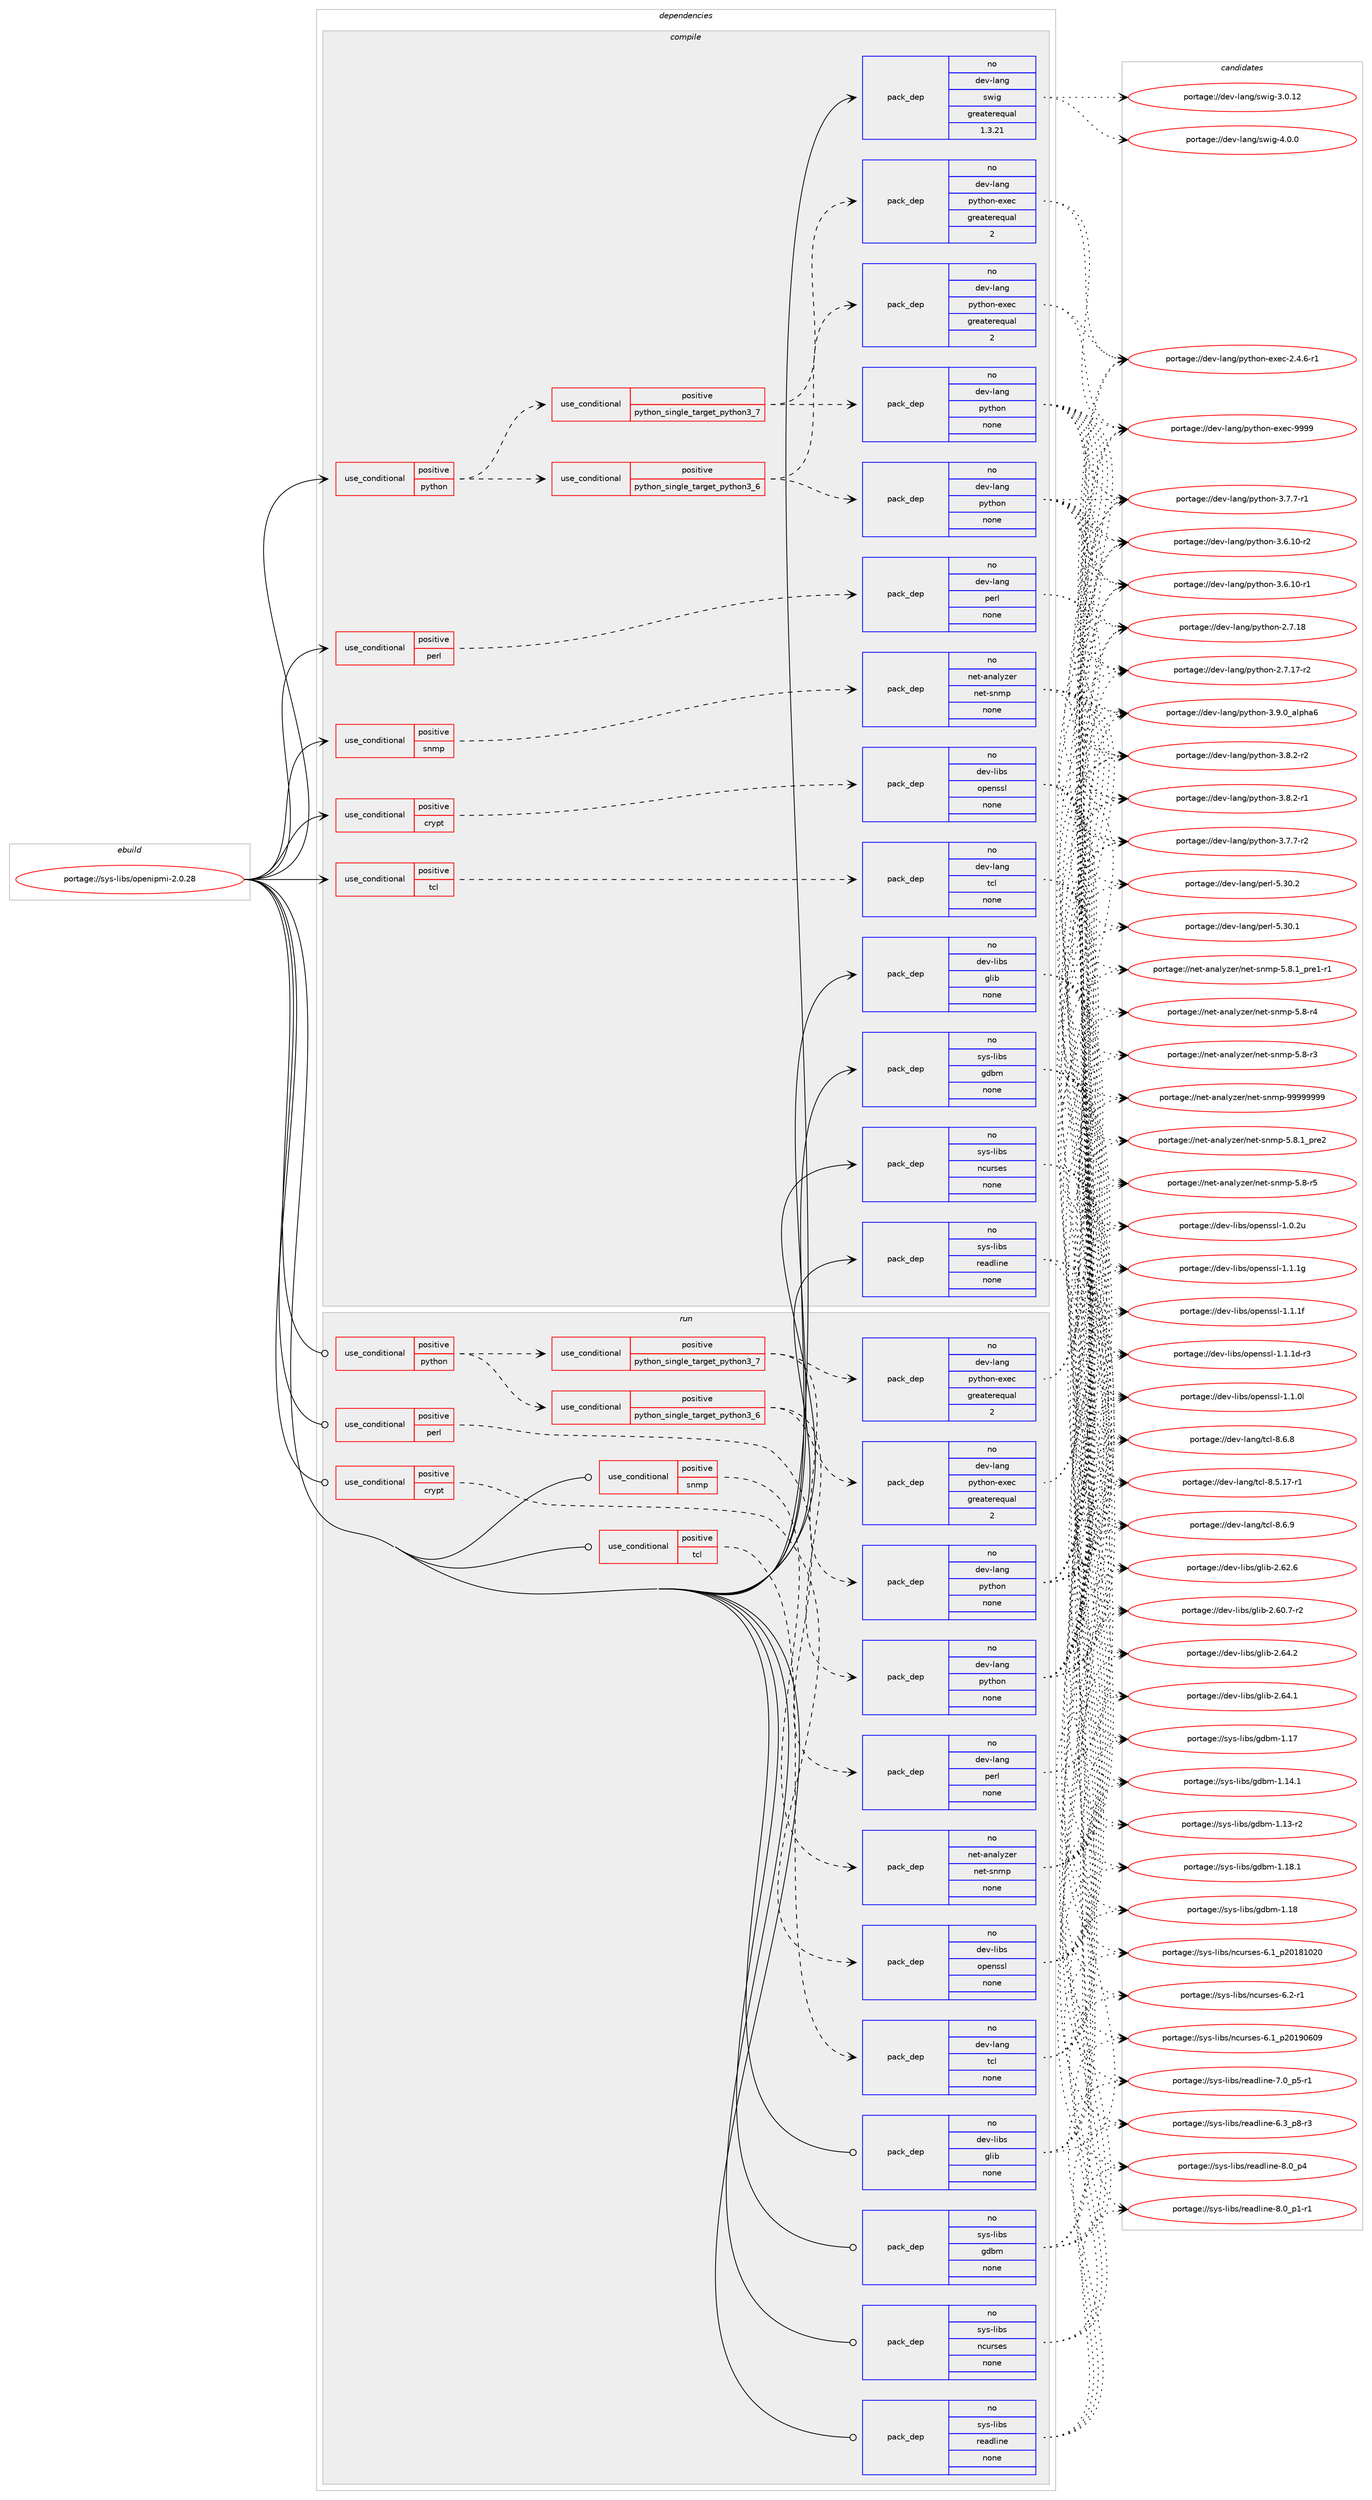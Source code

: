 digraph prolog {

# *************
# Graph options
# *************

newrank=true;
concentrate=true;
compound=true;
graph [rankdir=LR,fontname=Helvetica,fontsize=10,ranksep=1.5];#, ranksep=2.5, nodesep=0.2];
edge  [arrowhead=vee];
node  [fontname=Helvetica,fontsize=10];

# **********
# The ebuild
# **********

subgraph cluster_leftcol {
color=gray;
rank=same;
label=<<i>ebuild</i>>;
id [label="portage://sys-libs/openipmi-2.0.28", color=red, width=4, href="../sys-libs/openipmi-2.0.28.svg"];
}

# ****************
# The dependencies
# ****************

subgraph cluster_midcol {
color=gray;
label=<<i>dependencies</i>>;
subgraph cluster_compile {
fillcolor="#eeeeee";
style=filled;
label=<<i>compile</i>>;
subgraph cond494 {
dependency3788 [label=<<TABLE BORDER="0" CELLBORDER="1" CELLSPACING="0" CELLPADDING="4"><TR><TD ROWSPAN="3" CELLPADDING="10">use_conditional</TD></TR><TR><TD>positive</TD></TR><TR><TD>crypt</TD></TR></TABLE>>, shape=none, color=red];
subgraph pack3205 {
dependency3789 [label=<<TABLE BORDER="0" CELLBORDER="1" CELLSPACING="0" CELLPADDING="4" WIDTH="220"><TR><TD ROWSPAN="6" CELLPADDING="30">pack_dep</TD></TR><TR><TD WIDTH="110">no</TD></TR><TR><TD>dev-libs</TD></TR><TR><TD>openssl</TD></TR><TR><TD>none</TD></TR><TR><TD></TD></TR></TABLE>>, shape=none, color=blue];
}
dependency3788:e -> dependency3789:w [weight=20,style="dashed",arrowhead="vee"];
}
id:e -> dependency3788:w [weight=20,style="solid",arrowhead="vee"];
subgraph cond495 {
dependency3790 [label=<<TABLE BORDER="0" CELLBORDER="1" CELLSPACING="0" CELLPADDING="4"><TR><TD ROWSPAN="3" CELLPADDING="10">use_conditional</TD></TR><TR><TD>positive</TD></TR><TR><TD>perl</TD></TR></TABLE>>, shape=none, color=red];
subgraph pack3206 {
dependency3791 [label=<<TABLE BORDER="0" CELLBORDER="1" CELLSPACING="0" CELLPADDING="4" WIDTH="220"><TR><TD ROWSPAN="6" CELLPADDING="30">pack_dep</TD></TR><TR><TD WIDTH="110">no</TD></TR><TR><TD>dev-lang</TD></TR><TR><TD>perl</TD></TR><TR><TD>none</TD></TR><TR><TD></TD></TR></TABLE>>, shape=none, color=blue];
}
dependency3790:e -> dependency3791:w [weight=20,style="dashed",arrowhead="vee"];
}
id:e -> dependency3790:w [weight=20,style="solid",arrowhead="vee"];
subgraph cond496 {
dependency3792 [label=<<TABLE BORDER="0" CELLBORDER="1" CELLSPACING="0" CELLPADDING="4"><TR><TD ROWSPAN="3" CELLPADDING="10">use_conditional</TD></TR><TR><TD>positive</TD></TR><TR><TD>python</TD></TR></TABLE>>, shape=none, color=red];
subgraph cond497 {
dependency3793 [label=<<TABLE BORDER="0" CELLBORDER="1" CELLSPACING="0" CELLPADDING="4"><TR><TD ROWSPAN="3" CELLPADDING="10">use_conditional</TD></TR><TR><TD>positive</TD></TR><TR><TD>python_single_target_python3_6</TD></TR></TABLE>>, shape=none, color=red];
subgraph pack3207 {
dependency3794 [label=<<TABLE BORDER="0" CELLBORDER="1" CELLSPACING="0" CELLPADDING="4" WIDTH="220"><TR><TD ROWSPAN="6" CELLPADDING="30">pack_dep</TD></TR><TR><TD WIDTH="110">no</TD></TR><TR><TD>dev-lang</TD></TR><TR><TD>python</TD></TR><TR><TD>none</TD></TR><TR><TD></TD></TR></TABLE>>, shape=none, color=blue];
}
dependency3793:e -> dependency3794:w [weight=20,style="dashed",arrowhead="vee"];
subgraph pack3208 {
dependency3795 [label=<<TABLE BORDER="0" CELLBORDER="1" CELLSPACING="0" CELLPADDING="4" WIDTH="220"><TR><TD ROWSPAN="6" CELLPADDING="30">pack_dep</TD></TR><TR><TD WIDTH="110">no</TD></TR><TR><TD>dev-lang</TD></TR><TR><TD>python-exec</TD></TR><TR><TD>greaterequal</TD></TR><TR><TD>2</TD></TR></TABLE>>, shape=none, color=blue];
}
dependency3793:e -> dependency3795:w [weight=20,style="dashed",arrowhead="vee"];
}
dependency3792:e -> dependency3793:w [weight=20,style="dashed",arrowhead="vee"];
subgraph cond498 {
dependency3796 [label=<<TABLE BORDER="0" CELLBORDER="1" CELLSPACING="0" CELLPADDING="4"><TR><TD ROWSPAN="3" CELLPADDING="10">use_conditional</TD></TR><TR><TD>positive</TD></TR><TR><TD>python_single_target_python3_7</TD></TR></TABLE>>, shape=none, color=red];
subgraph pack3209 {
dependency3797 [label=<<TABLE BORDER="0" CELLBORDER="1" CELLSPACING="0" CELLPADDING="4" WIDTH="220"><TR><TD ROWSPAN="6" CELLPADDING="30">pack_dep</TD></TR><TR><TD WIDTH="110">no</TD></TR><TR><TD>dev-lang</TD></TR><TR><TD>python</TD></TR><TR><TD>none</TD></TR><TR><TD></TD></TR></TABLE>>, shape=none, color=blue];
}
dependency3796:e -> dependency3797:w [weight=20,style="dashed",arrowhead="vee"];
subgraph pack3210 {
dependency3798 [label=<<TABLE BORDER="0" CELLBORDER="1" CELLSPACING="0" CELLPADDING="4" WIDTH="220"><TR><TD ROWSPAN="6" CELLPADDING="30">pack_dep</TD></TR><TR><TD WIDTH="110">no</TD></TR><TR><TD>dev-lang</TD></TR><TR><TD>python-exec</TD></TR><TR><TD>greaterequal</TD></TR><TR><TD>2</TD></TR></TABLE>>, shape=none, color=blue];
}
dependency3796:e -> dependency3798:w [weight=20,style="dashed",arrowhead="vee"];
}
dependency3792:e -> dependency3796:w [weight=20,style="dashed",arrowhead="vee"];
}
id:e -> dependency3792:w [weight=20,style="solid",arrowhead="vee"];
subgraph cond499 {
dependency3799 [label=<<TABLE BORDER="0" CELLBORDER="1" CELLSPACING="0" CELLPADDING="4"><TR><TD ROWSPAN="3" CELLPADDING="10">use_conditional</TD></TR><TR><TD>positive</TD></TR><TR><TD>snmp</TD></TR></TABLE>>, shape=none, color=red];
subgraph pack3211 {
dependency3800 [label=<<TABLE BORDER="0" CELLBORDER="1" CELLSPACING="0" CELLPADDING="4" WIDTH="220"><TR><TD ROWSPAN="6" CELLPADDING="30">pack_dep</TD></TR><TR><TD WIDTH="110">no</TD></TR><TR><TD>net-analyzer</TD></TR><TR><TD>net-snmp</TD></TR><TR><TD>none</TD></TR><TR><TD></TD></TR></TABLE>>, shape=none, color=blue];
}
dependency3799:e -> dependency3800:w [weight=20,style="dashed",arrowhead="vee"];
}
id:e -> dependency3799:w [weight=20,style="solid",arrowhead="vee"];
subgraph cond500 {
dependency3801 [label=<<TABLE BORDER="0" CELLBORDER="1" CELLSPACING="0" CELLPADDING="4"><TR><TD ROWSPAN="3" CELLPADDING="10">use_conditional</TD></TR><TR><TD>positive</TD></TR><TR><TD>tcl</TD></TR></TABLE>>, shape=none, color=red];
subgraph pack3212 {
dependency3802 [label=<<TABLE BORDER="0" CELLBORDER="1" CELLSPACING="0" CELLPADDING="4" WIDTH="220"><TR><TD ROWSPAN="6" CELLPADDING="30">pack_dep</TD></TR><TR><TD WIDTH="110">no</TD></TR><TR><TD>dev-lang</TD></TR><TR><TD>tcl</TD></TR><TR><TD>none</TD></TR><TR><TD></TD></TR></TABLE>>, shape=none, color=blue];
}
dependency3801:e -> dependency3802:w [weight=20,style="dashed",arrowhead="vee"];
}
id:e -> dependency3801:w [weight=20,style="solid",arrowhead="vee"];
subgraph pack3213 {
dependency3803 [label=<<TABLE BORDER="0" CELLBORDER="1" CELLSPACING="0" CELLPADDING="4" WIDTH="220"><TR><TD ROWSPAN="6" CELLPADDING="30">pack_dep</TD></TR><TR><TD WIDTH="110">no</TD></TR><TR><TD>dev-lang</TD></TR><TR><TD>swig</TD></TR><TR><TD>greaterequal</TD></TR><TR><TD>1.3.21</TD></TR></TABLE>>, shape=none, color=blue];
}
id:e -> dependency3803:w [weight=20,style="solid",arrowhead="vee"];
subgraph pack3214 {
dependency3804 [label=<<TABLE BORDER="0" CELLBORDER="1" CELLSPACING="0" CELLPADDING="4" WIDTH="220"><TR><TD ROWSPAN="6" CELLPADDING="30">pack_dep</TD></TR><TR><TD WIDTH="110">no</TD></TR><TR><TD>dev-libs</TD></TR><TR><TD>glib</TD></TR><TR><TD>none</TD></TR><TR><TD></TD></TR></TABLE>>, shape=none, color=blue];
}
id:e -> dependency3804:w [weight=20,style="solid",arrowhead="vee"];
subgraph pack3215 {
dependency3805 [label=<<TABLE BORDER="0" CELLBORDER="1" CELLSPACING="0" CELLPADDING="4" WIDTH="220"><TR><TD ROWSPAN="6" CELLPADDING="30">pack_dep</TD></TR><TR><TD WIDTH="110">no</TD></TR><TR><TD>sys-libs</TD></TR><TR><TD>gdbm</TD></TR><TR><TD>none</TD></TR><TR><TD></TD></TR></TABLE>>, shape=none, color=blue];
}
id:e -> dependency3805:w [weight=20,style="solid",arrowhead="vee"];
subgraph pack3216 {
dependency3806 [label=<<TABLE BORDER="0" CELLBORDER="1" CELLSPACING="0" CELLPADDING="4" WIDTH="220"><TR><TD ROWSPAN="6" CELLPADDING="30">pack_dep</TD></TR><TR><TD WIDTH="110">no</TD></TR><TR><TD>sys-libs</TD></TR><TR><TD>ncurses</TD></TR><TR><TD>none</TD></TR><TR><TD></TD></TR></TABLE>>, shape=none, color=blue];
}
id:e -> dependency3806:w [weight=20,style="solid",arrowhead="vee"];
subgraph pack3217 {
dependency3807 [label=<<TABLE BORDER="0" CELLBORDER="1" CELLSPACING="0" CELLPADDING="4" WIDTH="220"><TR><TD ROWSPAN="6" CELLPADDING="30">pack_dep</TD></TR><TR><TD WIDTH="110">no</TD></TR><TR><TD>sys-libs</TD></TR><TR><TD>readline</TD></TR><TR><TD>none</TD></TR><TR><TD></TD></TR></TABLE>>, shape=none, color=blue];
}
id:e -> dependency3807:w [weight=20,style="solid",arrowhead="vee"];
}
subgraph cluster_compileandrun {
fillcolor="#eeeeee";
style=filled;
label=<<i>compile and run</i>>;
}
subgraph cluster_run {
fillcolor="#eeeeee";
style=filled;
label=<<i>run</i>>;
subgraph cond501 {
dependency3808 [label=<<TABLE BORDER="0" CELLBORDER="1" CELLSPACING="0" CELLPADDING="4"><TR><TD ROWSPAN="3" CELLPADDING="10">use_conditional</TD></TR><TR><TD>positive</TD></TR><TR><TD>crypt</TD></TR></TABLE>>, shape=none, color=red];
subgraph pack3218 {
dependency3809 [label=<<TABLE BORDER="0" CELLBORDER="1" CELLSPACING="0" CELLPADDING="4" WIDTH="220"><TR><TD ROWSPAN="6" CELLPADDING="30">pack_dep</TD></TR><TR><TD WIDTH="110">no</TD></TR><TR><TD>dev-libs</TD></TR><TR><TD>openssl</TD></TR><TR><TD>none</TD></TR><TR><TD></TD></TR></TABLE>>, shape=none, color=blue];
}
dependency3808:e -> dependency3809:w [weight=20,style="dashed",arrowhead="vee"];
}
id:e -> dependency3808:w [weight=20,style="solid",arrowhead="odot"];
subgraph cond502 {
dependency3810 [label=<<TABLE BORDER="0" CELLBORDER="1" CELLSPACING="0" CELLPADDING="4"><TR><TD ROWSPAN="3" CELLPADDING="10">use_conditional</TD></TR><TR><TD>positive</TD></TR><TR><TD>perl</TD></TR></TABLE>>, shape=none, color=red];
subgraph pack3219 {
dependency3811 [label=<<TABLE BORDER="0" CELLBORDER="1" CELLSPACING="0" CELLPADDING="4" WIDTH="220"><TR><TD ROWSPAN="6" CELLPADDING="30">pack_dep</TD></TR><TR><TD WIDTH="110">no</TD></TR><TR><TD>dev-lang</TD></TR><TR><TD>perl</TD></TR><TR><TD>none</TD></TR><TR><TD></TD></TR></TABLE>>, shape=none, color=blue];
}
dependency3810:e -> dependency3811:w [weight=20,style="dashed",arrowhead="vee"];
}
id:e -> dependency3810:w [weight=20,style="solid",arrowhead="odot"];
subgraph cond503 {
dependency3812 [label=<<TABLE BORDER="0" CELLBORDER="1" CELLSPACING="0" CELLPADDING="4"><TR><TD ROWSPAN="3" CELLPADDING="10">use_conditional</TD></TR><TR><TD>positive</TD></TR><TR><TD>python</TD></TR></TABLE>>, shape=none, color=red];
subgraph cond504 {
dependency3813 [label=<<TABLE BORDER="0" CELLBORDER="1" CELLSPACING="0" CELLPADDING="4"><TR><TD ROWSPAN="3" CELLPADDING="10">use_conditional</TD></TR><TR><TD>positive</TD></TR><TR><TD>python_single_target_python3_6</TD></TR></TABLE>>, shape=none, color=red];
subgraph pack3220 {
dependency3814 [label=<<TABLE BORDER="0" CELLBORDER="1" CELLSPACING="0" CELLPADDING="4" WIDTH="220"><TR><TD ROWSPAN="6" CELLPADDING="30">pack_dep</TD></TR><TR><TD WIDTH="110">no</TD></TR><TR><TD>dev-lang</TD></TR><TR><TD>python</TD></TR><TR><TD>none</TD></TR><TR><TD></TD></TR></TABLE>>, shape=none, color=blue];
}
dependency3813:e -> dependency3814:w [weight=20,style="dashed",arrowhead="vee"];
subgraph pack3221 {
dependency3815 [label=<<TABLE BORDER="0" CELLBORDER="1" CELLSPACING="0" CELLPADDING="4" WIDTH="220"><TR><TD ROWSPAN="6" CELLPADDING="30">pack_dep</TD></TR><TR><TD WIDTH="110">no</TD></TR><TR><TD>dev-lang</TD></TR><TR><TD>python-exec</TD></TR><TR><TD>greaterequal</TD></TR><TR><TD>2</TD></TR></TABLE>>, shape=none, color=blue];
}
dependency3813:e -> dependency3815:w [weight=20,style="dashed",arrowhead="vee"];
}
dependency3812:e -> dependency3813:w [weight=20,style="dashed",arrowhead="vee"];
subgraph cond505 {
dependency3816 [label=<<TABLE BORDER="0" CELLBORDER="1" CELLSPACING="0" CELLPADDING="4"><TR><TD ROWSPAN="3" CELLPADDING="10">use_conditional</TD></TR><TR><TD>positive</TD></TR><TR><TD>python_single_target_python3_7</TD></TR></TABLE>>, shape=none, color=red];
subgraph pack3222 {
dependency3817 [label=<<TABLE BORDER="0" CELLBORDER="1" CELLSPACING="0" CELLPADDING="4" WIDTH="220"><TR><TD ROWSPAN="6" CELLPADDING="30">pack_dep</TD></TR><TR><TD WIDTH="110">no</TD></TR><TR><TD>dev-lang</TD></TR><TR><TD>python</TD></TR><TR><TD>none</TD></TR><TR><TD></TD></TR></TABLE>>, shape=none, color=blue];
}
dependency3816:e -> dependency3817:w [weight=20,style="dashed",arrowhead="vee"];
subgraph pack3223 {
dependency3818 [label=<<TABLE BORDER="0" CELLBORDER="1" CELLSPACING="0" CELLPADDING="4" WIDTH="220"><TR><TD ROWSPAN="6" CELLPADDING="30">pack_dep</TD></TR><TR><TD WIDTH="110">no</TD></TR><TR><TD>dev-lang</TD></TR><TR><TD>python-exec</TD></TR><TR><TD>greaterequal</TD></TR><TR><TD>2</TD></TR></TABLE>>, shape=none, color=blue];
}
dependency3816:e -> dependency3818:w [weight=20,style="dashed",arrowhead="vee"];
}
dependency3812:e -> dependency3816:w [weight=20,style="dashed",arrowhead="vee"];
}
id:e -> dependency3812:w [weight=20,style="solid",arrowhead="odot"];
subgraph cond506 {
dependency3819 [label=<<TABLE BORDER="0" CELLBORDER="1" CELLSPACING="0" CELLPADDING="4"><TR><TD ROWSPAN="3" CELLPADDING="10">use_conditional</TD></TR><TR><TD>positive</TD></TR><TR><TD>snmp</TD></TR></TABLE>>, shape=none, color=red];
subgraph pack3224 {
dependency3820 [label=<<TABLE BORDER="0" CELLBORDER="1" CELLSPACING="0" CELLPADDING="4" WIDTH="220"><TR><TD ROWSPAN="6" CELLPADDING="30">pack_dep</TD></TR><TR><TD WIDTH="110">no</TD></TR><TR><TD>net-analyzer</TD></TR><TR><TD>net-snmp</TD></TR><TR><TD>none</TD></TR><TR><TD></TD></TR></TABLE>>, shape=none, color=blue];
}
dependency3819:e -> dependency3820:w [weight=20,style="dashed",arrowhead="vee"];
}
id:e -> dependency3819:w [weight=20,style="solid",arrowhead="odot"];
subgraph cond507 {
dependency3821 [label=<<TABLE BORDER="0" CELLBORDER="1" CELLSPACING="0" CELLPADDING="4"><TR><TD ROWSPAN="3" CELLPADDING="10">use_conditional</TD></TR><TR><TD>positive</TD></TR><TR><TD>tcl</TD></TR></TABLE>>, shape=none, color=red];
subgraph pack3225 {
dependency3822 [label=<<TABLE BORDER="0" CELLBORDER="1" CELLSPACING="0" CELLPADDING="4" WIDTH="220"><TR><TD ROWSPAN="6" CELLPADDING="30">pack_dep</TD></TR><TR><TD WIDTH="110">no</TD></TR><TR><TD>dev-lang</TD></TR><TR><TD>tcl</TD></TR><TR><TD>none</TD></TR><TR><TD></TD></TR></TABLE>>, shape=none, color=blue];
}
dependency3821:e -> dependency3822:w [weight=20,style="dashed",arrowhead="vee"];
}
id:e -> dependency3821:w [weight=20,style="solid",arrowhead="odot"];
subgraph pack3226 {
dependency3823 [label=<<TABLE BORDER="0" CELLBORDER="1" CELLSPACING="0" CELLPADDING="4" WIDTH="220"><TR><TD ROWSPAN="6" CELLPADDING="30">pack_dep</TD></TR><TR><TD WIDTH="110">no</TD></TR><TR><TD>dev-libs</TD></TR><TR><TD>glib</TD></TR><TR><TD>none</TD></TR><TR><TD></TD></TR></TABLE>>, shape=none, color=blue];
}
id:e -> dependency3823:w [weight=20,style="solid",arrowhead="odot"];
subgraph pack3227 {
dependency3824 [label=<<TABLE BORDER="0" CELLBORDER="1" CELLSPACING="0" CELLPADDING="4" WIDTH="220"><TR><TD ROWSPAN="6" CELLPADDING="30">pack_dep</TD></TR><TR><TD WIDTH="110">no</TD></TR><TR><TD>sys-libs</TD></TR><TR><TD>gdbm</TD></TR><TR><TD>none</TD></TR><TR><TD></TD></TR></TABLE>>, shape=none, color=blue];
}
id:e -> dependency3824:w [weight=20,style="solid",arrowhead="odot"];
subgraph pack3228 {
dependency3825 [label=<<TABLE BORDER="0" CELLBORDER="1" CELLSPACING="0" CELLPADDING="4" WIDTH="220"><TR><TD ROWSPAN="6" CELLPADDING="30">pack_dep</TD></TR><TR><TD WIDTH="110">no</TD></TR><TR><TD>sys-libs</TD></TR><TR><TD>ncurses</TD></TR><TR><TD>none</TD></TR><TR><TD></TD></TR></TABLE>>, shape=none, color=blue];
}
id:e -> dependency3825:w [weight=20,style="solid",arrowhead="odot"];
subgraph pack3229 {
dependency3826 [label=<<TABLE BORDER="0" CELLBORDER="1" CELLSPACING="0" CELLPADDING="4" WIDTH="220"><TR><TD ROWSPAN="6" CELLPADDING="30">pack_dep</TD></TR><TR><TD WIDTH="110">no</TD></TR><TR><TD>sys-libs</TD></TR><TR><TD>readline</TD></TR><TR><TD>none</TD></TR><TR><TD></TD></TR></TABLE>>, shape=none, color=blue];
}
id:e -> dependency3826:w [weight=20,style="solid",arrowhead="odot"];
}
}

# **************
# The candidates
# **************

subgraph cluster_choices {
rank=same;
color=gray;
label=<<i>candidates</i>>;

subgraph choice3205 {
color=black;
nodesep=1;
choice100101118451081059811547111112101110115115108454946494649103 [label="portage://dev-libs/openssl-1.1.1g", color=red, width=4,href="../dev-libs/openssl-1.1.1g.svg"];
choice100101118451081059811547111112101110115115108454946494649102 [label="portage://dev-libs/openssl-1.1.1f", color=red, width=4,href="../dev-libs/openssl-1.1.1f.svg"];
choice1001011184510810598115471111121011101151151084549464946491004511451 [label="portage://dev-libs/openssl-1.1.1d-r3", color=red, width=4,href="../dev-libs/openssl-1.1.1d-r3.svg"];
choice100101118451081059811547111112101110115115108454946494648108 [label="portage://dev-libs/openssl-1.1.0l", color=red, width=4,href="../dev-libs/openssl-1.1.0l.svg"];
choice100101118451081059811547111112101110115115108454946484650117 [label="portage://dev-libs/openssl-1.0.2u", color=red, width=4,href="../dev-libs/openssl-1.0.2u.svg"];
dependency3789:e -> choice100101118451081059811547111112101110115115108454946494649103:w [style=dotted,weight="100"];
dependency3789:e -> choice100101118451081059811547111112101110115115108454946494649102:w [style=dotted,weight="100"];
dependency3789:e -> choice1001011184510810598115471111121011101151151084549464946491004511451:w [style=dotted,weight="100"];
dependency3789:e -> choice100101118451081059811547111112101110115115108454946494648108:w [style=dotted,weight="100"];
dependency3789:e -> choice100101118451081059811547111112101110115115108454946484650117:w [style=dotted,weight="100"];
}
subgraph choice3206 {
color=black;
nodesep=1;
choice10010111845108971101034711210111410845534651484650 [label="portage://dev-lang/perl-5.30.2", color=red, width=4,href="../dev-lang/perl-5.30.2.svg"];
choice10010111845108971101034711210111410845534651484649 [label="portage://dev-lang/perl-5.30.1", color=red, width=4,href="../dev-lang/perl-5.30.1.svg"];
dependency3791:e -> choice10010111845108971101034711210111410845534651484650:w [style=dotted,weight="100"];
dependency3791:e -> choice10010111845108971101034711210111410845534651484649:w [style=dotted,weight="100"];
}
subgraph choice3207 {
color=black;
nodesep=1;
choice10010111845108971101034711212111610411111045514657464895971081121049754 [label="portage://dev-lang/python-3.9.0_alpha6", color=red, width=4,href="../dev-lang/python-3.9.0_alpha6.svg"];
choice1001011184510897110103471121211161041111104551465646504511450 [label="portage://dev-lang/python-3.8.2-r2", color=red, width=4,href="../dev-lang/python-3.8.2-r2.svg"];
choice1001011184510897110103471121211161041111104551465646504511449 [label="portage://dev-lang/python-3.8.2-r1", color=red, width=4,href="../dev-lang/python-3.8.2-r1.svg"];
choice1001011184510897110103471121211161041111104551465546554511450 [label="portage://dev-lang/python-3.7.7-r2", color=red, width=4,href="../dev-lang/python-3.7.7-r2.svg"];
choice1001011184510897110103471121211161041111104551465546554511449 [label="portage://dev-lang/python-3.7.7-r1", color=red, width=4,href="../dev-lang/python-3.7.7-r1.svg"];
choice100101118451089711010347112121116104111110455146544649484511450 [label="portage://dev-lang/python-3.6.10-r2", color=red, width=4,href="../dev-lang/python-3.6.10-r2.svg"];
choice100101118451089711010347112121116104111110455146544649484511449 [label="portage://dev-lang/python-3.6.10-r1", color=red, width=4,href="../dev-lang/python-3.6.10-r1.svg"];
choice10010111845108971101034711212111610411111045504655464956 [label="portage://dev-lang/python-2.7.18", color=red, width=4,href="../dev-lang/python-2.7.18.svg"];
choice100101118451089711010347112121116104111110455046554649554511450 [label="portage://dev-lang/python-2.7.17-r2", color=red, width=4,href="../dev-lang/python-2.7.17-r2.svg"];
dependency3794:e -> choice10010111845108971101034711212111610411111045514657464895971081121049754:w [style=dotted,weight="100"];
dependency3794:e -> choice1001011184510897110103471121211161041111104551465646504511450:w [style=dotted,weight="100"];
dependency3794:e -> choice1001011184510897110103471121211161041111104551465646504511449:w [style=dotted,weight="100"];
dependency3794:e -> choice1001011184510897110103471121211161041111104551465546554511450:w [style=dotted,weight="100"];
dependency3794:e -> choice1001011184510897110103471121211161041111104551465546554511449:w [style=dotted,weight="100"];
dependency3794:e -> choice100101118451089711010347112121116104111110455146544649484511450:w [style=dotted,weight="100"];
dependency3794:e -> choice100101118451089711010347112121116104111110455146544649484511449:w [style=dotted,weight="100"];
dependency3794:e -> choice10010111845108971101034711212111610411111045504655464956:w [style=dotted,weight="100"];
dependency3794:e -> choice100101118451089711010347112121116104111110455046554649554511450:w [style=dotted,weight="100"];
}
subgraph choice3208 {
color=black;
nodesep=1;
choice10010111845108971101034711212111610411111045101120101994557575757 [label="portage://dev-lang/python-exec-9999", color=red, width=4,href="../dev-lang/python-exec-9999.svg"];
choice10010111845108971101034711212111610411111045101120101994550465246544511449 [label="portage://dev-lang/python-exec-2.4.6-r1", color=red, width=4,href="../dev-lang/python-exec-2.4.6-r1.svg"];
dependency3795:e -> choice10010111845108971101034711212111610411111045101120101994557575757:w [style=dotted,weight="100"];
dependency3795:e -> choice10010111845108971101034711212111610411111045101120101994550465246544511449:w [style=dotted,weight="100"];
}
subgraph choice3209 {
color=black;
nodesep=1;
choice10010111845108971101034711212111610411111045514657464895971081121049754 [label="portage://dev-lang/python-3.9.0_alpha6", color=red, width=4,href="../dev-lang/python-3.9.0_alpha6.svg"];
choice1001011184510897110103471121211161041111104551465646504511450 [label="portage://dev-lang/python-3.8.2-r2", color=red, width=4,href="../dev-lang/python-3.8.2-r2.svg"];
choice1001011184510897110103471121211161041111104551465646504511449 [label="portage://dev-lang/python-3.8.2-r1", color=red, width=4,href="../dev-lang/python-3.8.2-r1.svg"];
choice1001011184510897110103471121211161041111104551465546554511450 [label="portage://dev-lang/python-3.7.7-r2", color=red, width=4,href="../dev-lang/python-3.7.7-r2.svg"];
choice1001011184510897110103471121211161041111104551465546554511449 [label="portage://dev-lang/python-3.7.7-r1", color=red, width=4,href="../dev-lang/python-3.7.7-r1.svg"];
choice100101118451089711010347112121116104111110455146544649484511450 [label="portage://dev-lang/python-3.6.10-r2", color=red, width=4,href="../dev-lang/python-3.6.10-r2.svg"];
choice100101118451089711010347112121116104111110455146544649484511449 [label="portage://dev-lang/python-3.6.10-r1", color=red, width=4,href="../dev-lang/python-3.6.10-r1.svg"];
choice10010111845108971101034711212111610411111045504655464956 [label="portage://dev-lang/python-2.7.18", color=red, width=4,href="../dev-lang/python-2.7.18.svg"];
choice100101118451089711010347112121116104111110455046554649554511450 [label="portage://dev-lang/python-2.7.17-r2", color=red, width=4,href="../dev-lang/python-2.7.17-r2.svg"];
dependency3797:e -> choice10010111845108971101034711212111610411111045514657464895971081121049754:w [style=dotted,weight="100"];
dependency3797:e -> choice1001011184510897110103471121211161041111104551465646504511450:w [style=dotted,weight="100"];
dependency3797:e -> choice1001011184510897110103471121211161041111104551465646504511449:w [style=dotted,weight="100"];
dependency3797:e -> choice1001011184510897110103471121211161041111104551465546554511450:w [style=dotted,weight="100"];
dependency3797:e -> choice1001011184510897110103471121211161041111104551465546554511449:w [style=dotted,weight="100"];
dependency3797:e -> choice100101118451089711010347112121116104111110455146544649484511450:w [style=dotted,weight="100"];
dependency3797:e -> choice100101118451089711010347112121116104111110455146544649484511449:w [style=dotted,weight="100"];
dependency3797:e -> choice10010111845108971101034711212111610411111045504655464956:w [style=dotted,weight="100"];
dependency3797:e -> choice100101118451089711010347112121116104111110455046554649554511450:w [style=dotted,weight="100"];
}
subgraph choice3210 {
color=black;
nodesep=1;
choice10010111845108971101034711212111610411111045101120101994557575757 [label="portage://dev-lang/python-exec-9999", color=red, width=4,href="../dev-lang/python-exec-9999.svg"];
choice10010111845108971101034711212111610411111045101120101994550465246544511449 [label="portage://dev-lang/python-exec-2.4.6-r1", color=red, width=4,href="../dev-lang/python-exec-2.4.6-r1.svg"];
dependency3798:e -> choice10010111845108971101034711212111610411111045101120101994557575757:w [style=dotted,weight="100"];
dependency3798:e -> choice10010111845108971101034711212111610411111045101120101994550465246544511449:w [style=dotted,weight="100"];
}
subgraph choice3211 {
color=black;
nodesep=1;
choice1101011164597110971081211221011144711010111645115110109112455757575757575757 [label="portage://net-analyzer/net-snmp-99999999", color=red, width=4,href="../net-analyzer/net-snmp-99999999.svg"];
choice11010111645971109710812112210111447110101116451151101091124553465646499511211410150 [label="portage://net-analyzer/net-snmp-5.8.1_pre2", color=red, width=4,href="../net-analyzer/net-snmp-5.8.1_pre2.svg"];
choice110101116459711097108121122101114471101011164511511010911245534656464995112114101494511449 [label="portage://net-analyzer/net-snmp-5.8.1_pre1-r1", color=red, width=4,href="../net-analyzer/net-snmp-5.8.1_pre1-r1.svg"];
choice1101011164597110971081211221011144711010111645115110109112455346564511453 [label="portage://net-analyzer/net-snmp-5.8-r5", color=red, width=4,href="../net-analyzer/net-snmp-5.8-r5.svg"];
choice1101011164597110971081211221011144711010111645115110109112455346564511452 [label="portage://net-analyzer/net-snmp-5.8-r4", color=red, width=4,href="../net-analyzer/net-snmp-5.8-r4.svg"];
choice1101011164597110971081211221011144711010111645115110109112455346564511451 [label="portage://net-analyzer/net-snmp-5.8-r3", color=red, width=4,href="../net-analyzer/net-snmp-5.8-r3.svg"];
dependency3800:e -> choice1101011164597110971081211221011144711010111645115110109112455757575757575757:w [style=dotted,weight="100"];
dependency3800:e -> choice11010111645971109710812112210111447110101116451151101091124553465646499511211410150:w [style=dotted,weight="100"];
dependency3800:e -> choice110101116459711097108121122101114471101011164511511010911245534656464995112114101494511449:w [style=dotted,weight="100"];
dependency3800:e -> choice1101011164597110971081211221011144711010111645115110109112455346564511453:w [style=dotted,weight="100"];
dependency3800:e -> choice1101011164597110971081211221011144711010111645115110109112455346564511452:w [style=dotted,weight="100"];
dependency3800:e -> choice1101011164597110971081211221011144711010111645115110109112455346564511451:w [style=dotted,weight="100"];
}
subgraph choice3212 {
color=black;
nodesep=1;
choice10010111845108971101034711699108455646544657 [label="portage://dev-lang/tcl-8.6.9", color=red, width=4,href="../dev-lang/tcl-8.6.9.svg"];
choice10010111845108971101034711699108455646544656 [label="portage://dev-lang/tcl-8.6.8", color=red, width=4,href="../dev-lang/tcl-8.6.8.svg"];
choice10010111845108971101034711699108455646534649554511449 [label="portage://dev-lang/tcl-8.5.17-r1", color=red, width=4,href="../dev-lang/tcl-8.5.17-r1.svg"];
dependency3802:e -> choice10010111845108971101034711699108455646544657:w [style=dotted,weight="100"];
dependency3802:e -> choice10010111845108971101034711699108455646544656:w [style=dotted,weight="100"];
dependency3802:e -> choice10010111845108971101034711699108455646534649554511449:w [style=dotted,weight="100"];
}
subgraph choice3213 {
color=black;
nodesep=1;
choice100101118451089711010347115119105103455246484648 [label="portage://dev-lang/swig-4.0.0", color=red, width=4,href="../dev-lang/swig-4.0.0.svg"];
choice10010111845108971101034711511910510345514648464950 [label="portage://dev-lang/swig-3.0.12", color=red, width=4,href="../dev-lang/swig-3.0.12.svg"];
dependency3803:e -> choice100101118451089711010347115119105103455246484648:w [style=dotted,weight="100"];
dependency3803:e -> choice10010111845108971101034711511910510345514648464950:w [style=dotted,weight="100"];
}
subgraph choice3214 {
color=black;
nodesep=1;
choice1001011184510810598115471031081059845504654524650 [label="portage://dev-libs/glib-2.64.2", color=red, width=4,href="../dev-libs/glib-2.64.2.svg"];
choice1001011184510810598115471031081059845504654524649 [label="portage://dev-libs/glib-2.64.1", color=red, width=4,href="../dev-libs/glib-2.64.1.svg"];
choice1001011184510810598115471031081059845504654504654 [label="portage://dev-libs/glib-2.62.6", color=red, width=4,href="../dev-libs/glib-2.62.6.svg"];
choice10010111845108105981154710310810598455046544846554511450 [label="portage://dev-libs/glib-2.60.7-r2", color=red, width=4,href="../dev-libs/glib-2.60.7-r2.svg"];
dependency3804:e -> choice1001011184510810598115471031081059845504654524650:w [style=dotted,weight="100"];
dependency3804:e -> choice1001011184510810598115471031081059845504654524649:w [style=dotted,weight="100"];
dependency3804:e -> choice1001011184510810598115471031081059845504654504654:w [style=dotted,weight="100"];
dependency3804:e -> choice10010111845108105981154710310810598455046544846554511450:w [style=dotted,weight="100"];
}
subgraph choice3215 {
color=black;
nodesep=1;
choice1151211154510810598115471031009810945494649564649 [label="portage://sys-libs/gdbm-1.18.1", color=red, width=4,href="../sys-libs/gdbm-1.18.1.svg"];
choice115121115451081059811547103100981094549464956 [label="portage://sys-libs/gdbm-1.18", color=red, width=4,href="../sys-libs/gdbm-1.18.svg"];
choice115121115451081059811547103100981094549464955 [label="portage://sys-libs/gdbm-1.17", color=red, width=4,href="../sys-libs/gdbm-1.17.svg"];
choice1151211154510810598115471031009810945494649524649 [label="portage://sys-libs/gdbm-1.14.1", color=red, width=4,href="../sys-libs/gdbm-1.14.1.svg"];
choice1151211154510810598115471031009810945494649514511450 [label="portage://sys-libs/gdbm-1.13-r2", color=red, width=4,href="../sys-libs/gdbm-1.13-r2.svg"];
dependency3805:e -> choice1151211154510810598115471031009810945494649564649:w [style=dotted,weight="100"];
dependency3805:e -> choice115121115451081059811547103100981094549464956:w [style=dotted,weight="100"];
dependency3805:e -> choice115121115451081059811547103100981094549464955:w [style=dotted,weight="100"];
dependency3805:e -> choice1151211154510810598115471031009810945494649524649:w [style=dotted,weight="100"];
dependency3805:e -> choice1151211154510810598115471031009810945494649514511450:w [style=dotted,weight="100"];
}
subgraph choice3216 {
color=black;
nodesep=1;
choice11512111545108105981154711099117114115101115455446504511449 [label="portage://sys-libs/ncurses-6.2-r1", color=red, width=4,href="../sys-libs/ncurses-6.2-r1.svg"];
choice1151211154510810598115471109911711411510111545544649951125048495748544857 [label="portage://sys-libs/ncurses-6.1_p20190609", color=red, width=4,href="../sys-libs/ncurses-6.1_p20190609.svg"];
choice1151211154510810598115471109911711411510111545544649951125048495649485048 [label="portage://sys-libs/ncurses-6.1_p20181020", color=red, width=4,href="../sys-libs/ncurses-6.1_p20181020.svg"];
dependency3806:e -> choice11512111545108105981154711099117114115101115455446504511449:w [style=dotted,weight="100"];
dependency3806:e -> choice1151211154510810598115471109911711411510111545544649951125048495748544857:w [style=dotted,weight="100"];
dependency3806:e -> choice1151211154510810598115471109911711411510111545544649951125048495649485048:w [style=dotted,weight="100"];
}
subgraph choice3217 {
color=black;
nodesep=1;
choice11512111545108105981154711410197100108105110101455646489511252 [label="portage://sys-libs/readline-8.0_p4", color=red, width=4,href="../sys-libs/readline-8.0_p4.svg"];
choice115121115451081059811547114101971001081051101014556464895112494511449 [label="portage://sys-libs/readline-8.0_p1-r1", color=red, width=4,href="../sys-libs/readline-8.0_p1-r1.svg"];
choice115121115451081059811547114101971001081051101014555464895112534511449 [label="portage://sys-libs/readline-7.0_p5-r1", color=red, width=4,href="../sys-libs/readline-7.0_p5-r1.svg"];
choice115121115451081059811547114101971001081051101014554465195112564511451 [label="portage://sys-libs/readline-6.3_p8-r3", color=red, width=4,href="../sys-libs/readline-6.3_p8-r3.svg"];
dependency3807:e -> choice11512111545108105981154711410197100108105110101455646489511252:w [style=dotted,weight="100"];
dependency3807:e -> choice115121115451081059811547114101971001081051101014556464895112494511449:w [style=dotted,weight="100"];
dependency3807:e -> choice115121115451081059811547114101971001081051101014555464895112534511449:w [style=dotted,weight="100"];
dependency3807:e -> choice115121115451081059811547114101971001081051101014554465195112564511451:w [style=dotted,weight="100"];
}
subgraph choice3218 {
color=black;
nodesep=1;
choice100101118451081059811547111112101110115115108454946494649103 [label="portage://dev-libs/openssl-1.1.1g", color=red, width=4,href="../dev-libs/openssl-1.1.1g.svg"];
choice100101118451081059811547111112101110115115108454946494649102 [label="portage://dev-libs/openssl-1.1.1f", color=red, width=4,href="../dev-libs/openssl-1.1.1f.svg"];
choice1001011184510810598115471111121011101151151084549464946491004511451 [label="portage://dev-libs/openssl-1.1.1d-r3", color=red, width=4,href="../dev-libs/openssl-1.1.1d-r3.svg"];
choice100101118451081059811547111112101110115115108454946494648108 [label="portage://dev-libs/openssl-1.1.0l", color=red, width=4,href="../dev-libs/openssl-1.1.0l.svg"];
choice100101118451081059811547111112101110115115108454946484650117 [label="portage://dev-libs/openssl-1.0.2u", color=red, width=4,href="../dev-libs/openssl-1.0.2u.svg"];
dependency3809:e -> choice100101118451081059811547111112101110115115108454946494649103:w [style=dotted,weight="100"];
dependency3809:e -> choice100101118451081059811547111112101110115115108454946494649102:w [style=dotted,weight="100"];
dependency3809:e -> choice1001011184510810598115471111121011101151151084549464946491004511451:w [style=dotted,weight="100"];
dependency3809:e -> choice100101118451081059811547111112101110115115108454946494648108:w [style=dotted,weight="100"];
dependency3809:e -> choice100101118451081059811547111112101110115115108454946484650117:w [style=dotted,weight="100"];
}
subgraph choice3219 {
color=black;
nodesep=1;
choice10010111845108971101034711210111410845534651484650 [label="portage://dev-lang/perl-5.30.2", color=red, width=4,href="../dev-lang/perl-5.30.2.svg"];
choice10010111845108971101034711210111410845534651484649 [label="portage://dev-lang/perl-5.30.1", color=red, width=4,href="../dev-lang/perl-5.30.1.svg"];
dependency3811:e -> choice10010111845108971101034711210111410845534651484650:w [style=dotted,weight="100"];
dependency3811:e -> choice10010111845108971101034711210111410845534651484649:w [style=dotted,weight="100"];
}
subgraph choice3220 {
color=black;
nodesep=1;
choice10010111845108971101034711212111610411111045514657464895971081121049754 [label="portage://dev-lang/python-3.9.0_alpha6", color=red, width=4,href="../dev-lang/python-3.9.0_alpha6.svg"];
choice1001011184510897110103471121211161041111104551465646504511450 [label="portage://dev-lang/python-3.8.2-r2", color=red, width=4,href="../dev-lang/python-3.8.2-r2.svg"];
choice1001011184510897110103471121211161041111104551465646504511449 [label="portage://dev-lang/python-3.8.2-r1", color=red, width=4,href="../dev-lang/python-3.8.2-r1.svg"];
choice1001011184510897110103471121211161041111104551465546554511450 [label="portage://dev-lang/python-3.7.7-r2", color=red, width=4,href="../dev-lang/python-3.7.7-r2.svg"];
choice1001011184510897110103471121211161041111104551465546554511449 [label="portage://dev-lang/python-3.7.7-r1", color=red, width=4,href="../dev-lang/python-3.7.7-r1.svg"];
choice100101118451089711010347112121116104111110455146544649484511450 [label="portage://dev-lang/python-3.6.10-r2", color=red, width=4,href="../dev-lang/python-3.6.10-r2.svg"];
choice100101118451089711010347112121116104111110455146544649484511449 [label="portage://dev-lang/python-3.6.10-r1", color=red, width=4,href="../dev-lang/python-3.6.10-r1.svg"];
choice10010111845108971101034711212111610411111045504655464956 [label="portage://dev-lang/python-2.7.18", color=red, width=4,href="../dev-lang/python-2.7.18.svg"];
choice100101118451089711010347112121116104111110455046554649554511450 [label="portage://dev-lang/python-2.7.17-r2", color=red, width=4,href="../dev-lang/python-2.7.17-r2.svg"];
dependency3814:e -> choice10010111845108971101034711212111610411111045514657464895971081121049754:w [style=dotted,weight="100"];
dependency3814:e -> choice1001011184510897110103471121211161041111104551465646504511450:w [style=dotted,weight="100"];
dependency3814:e -> choice1001011184510897110103471121211161041111104551465646504511449:w [style=dotted,weight="100"];
dependency3814:e -> choice1001011184510897110103471121211161041111104551465546554511450:w [style=dotted,weight="100"];
dependency3814:e -> choice1001011184510897110103471121211161041111104551465546554511449:w [style=dotted,weight="100"];
dependency3814:e -> choice100101118451089711010347112121116104111110455146544649484511450:w [style=dotted,weight="100"];
dependency3814:e -> choice100101118451089711010347112121116104111110455146544649484511449:w [style=dotted,weight="100"];
dependency3814:e -> choice10010111845108971101034711212111610411111045504655464956:w [style=dotted,weight="100"];
dependency3814:e -> choice100101118451089711010347112121116104111110455046554649554511450:w [style=dotted,weight="100"];
}
subgraph choice3221 {
color=black;
nodesep=1;
choice10010111845108971101034711212111610411111045101120101994557575757 [label="portage://dev-lang/python-exec-9999", color=red, width=4,href="../dev-lang/python-exec-9999.svg"];
choice10010111845108971101034711212111610411111045101120101994550465246544511449 [label="portage://dev-lang/python-exec-2.4.6-r1", color=red, width=4,href="../dev-lang/python-exec-2.4.6-r1.svg"];
dependency3815:e -> choice10010111845108971101034711212111610411111045101120101994557575757:w [style=dotted,weight="100"];
dependency3815:e -> choice10010111845108971101034711212111610411111045101120101994550465246544511449:w [style=dotted,weight="100"];
}
subgraph choice3222 {
color=black;
nodesep=1;
choice10010111845108971101034711212111610411111045514657464895971081121049754 [label="portage://dev-lang/python-3.9.0_alpha6", color=red, width=4,href="../dev-lang/python-3.9.0_alpha6.svg"];
choice1001011184510897110103471121211161041111104551465646504511450 [label="portage://dev-lang/python-3.8.2-r2", color=red, width=4,href="../dev-lang/python-3.8.2-r2.svg"];
choice1001011184510897110103471121211161041111104551465646504511449 [label="portage://dev-lang/python-3.8.2-r1", color=red, width=4,href="../dev-lang/python-3.8.2-r1.svg"];
choice1001011184510897110103471121211161041111104551465546554511450 [label="portage://dev-lang/python-3.7.7-r2", color=red, width=4,href="../dev-lang/python-3.7.7-r2.svg"];
choice1001011184510897110103471121211161041111104551465546554511449 [label="portage://dev-lang/python-3.7.7-r1", color=red, width=4,href="../dev-lang/python-3.7.7-r1.svg"];
choice100101118451089711010347112121116104111110455146544649484511450 [label="portage://dev-lang/python-3.6.10-r2", color=red, width=4,href="../dev-lang/python-3.6.10-r2.svg"];
choice100101118451089711010347112121116104111110455146544649484511449 [label="portage://dev-lang/python-3.6.10-r1", color=red, width=4,href="../dev-lang/python-3.6.10-r1.svg"];
choice10010111845108971101034711212111610411111045504655464956 [label="portage://dev-lang/python-2.7.18", color=red, width=4,href="../dev-lang/python-2.7.18.svg"];
choice100101118451089711010347112121116104111110455046554649554511450 [label="portage://dev-lang/python-2.7.17-r2", color=red, width=4,href="../dev-lang/python-2.7.17-r2.svg"];
dependency3817:e -> choice10010111845108971101034711212111610411111045514657464895971081121049754:w [style=dotted,weight="100"];
dependency3817:e -> choice1001011184510897110103471121211161041111104551465646504511450:w [style=dotted,weight="100"];
dependency3817:e -> choice1001011184510897110103471121211161041111104551465646504511449:w [style=dotted,weight="100"];
dependency3817:e -> choice1001011184510897110103471121211161041111104551465546554511450:w [style=dotted,weight="100"];
dependency3817:e -> choice1001011184510897110103471121211161041111104551465546554511449:w [style=dotted,weight="100"];
dependency3817:e -> choice100101118451089711010347112121116104111110455146544649484511450:w [style=dotted,weight="100"];
dependency3817:e -> choice100101118451089711010347112121116104111110455146544649484511449:w [style=dotted,weight="100"];
dependency3817:e -> choice10010111845108971101034711212111610411111045504655464956:w [style=dotted,weight="100"];
dependency3817:e -> choice100101118451089711010347112121116104111110455046554649554511450:w [style=dotted,weight="100"];
}
subgraph choice3223 {
color=black;
nodesep=1;
choice10010111845108971101034711212111610411111045101120101994557575757 [label="portage://dev-lang/python-exec-9999", color=red, width=4,href="../dev-lang/python-exec-9999.svg"];
choice10010111845108971101034711212111610411111045101120101994550465246544511449 [label="portage://dev-lang/python-exec-2.4.6-r1", color=red, width=4,href="../dev-lang/python-exec-2.4.6-r1.svg"];
dependency3818:e -> choice10010111845108971101034711212111610411111045101120101994557575757:w [style=dotted,weight="100"];
dependency3818:e -> choice10010111845108971101034711212111610411111045101120101994550465246544511449:w [style=dotted,weight="100"];
}
subgraph choice3224 {
color=black;
nodesep=1;
choice1101011164597110971081211221011144711010111645115110109112455757575757575757 [label="portage://net-analyzer/net-snmp-99999999", color=red, width=4,href="../net-analyzer/net-snmp-99999999.svg"];
choice11010111645971109710812112210111447110101116451151101091124553465646499511211410150 [label="portage://net-analyzer/net-snmp-5.8.1_pre2", color=red, width=4,href="../net-analyzer/net-snmp-5.8.1_pre2.svg"];
choice110101116459711097108121122101114471101011164511511010911245534656464995112114101494511449 [label="portage://net-analyzer/net-snmp-5.8.1_pre1-r1", color=red, width=4,href="../net-analyzer/net-snmp-5.8.1_pre1-r1.svg"];
choice1101011164597110971081211221011144711010111645115110109112455346564511453 [label="portage://net-analyzer/net-snmp-5.8-r5", color=red, width=4,href="../net-analyzer/net-snmp-5.8-r5.svg"];
choice1101011164597110971081211221011144711010111645115110109112455346564511452 [label="portage://net-analyzer/net-snmp-5.8-r4", color=red, width=4,href="../net-analyzer/net-snmp-5.8-r4.svg"];
choice1101011164597110971081211221011144711010111645115110109112455346564511451 [label="portage://net-analyzer/net-snmp-5.8-r3", color=red, width=4,href="../net-analyzer/net-snmp-5.8-r3.svg"];
dependency3820:e -> choice1101011164597110971081211221011144711010111645115110109112455757575757575757:w [style=dotted,weight="100"];
dependency3820:e -> choice11010111645971109710812112210111447110101116451151101091124553465646499511211410150:w [style=dotted,weight="100"];
dependency3820:e -> choice110101116459711097108121122101114471101011164511511010911245534656464995112114101494511449:w [style=dotted,weight="100"];
dependency3820:e -> choice1101011164597110971081211221011144711010111645115110109112455346564511453:w [style=dotted,weight="100"];
dependency3820:e -> choice1101011164597110971081211221011144711010111645115110109112455346564511452:w [style=dotted,weight="100"];
dependency3820:e -> choice1101011164597110971081211221011144711010111645115110109112455346564511451:w [style=dotted,weight="100"];
}
subgraph choice3225 {
color=black;
nodesep=1;
choice10010111845108971101034711699108455646544657 [label="portage://dev-lang/tcl-8.6.9", color=red, width=4,href="../dev-lang/tcl-8.6.9.svg"];
choice10010111845108971101034711699108455646544656 [label="portage://dev-lang/tcl-8.6.8", color=red, width=4,href="../dev-lang/tcl-8.6.8.svg"];
choice10010111845108971101034711699108455646534649554511449 [label="portage://dev-lang/tcl-8.5.17-r1", color=red, width=4,href="../dev-lang/tcl-8.5.17-r1.svg"];
dependency3822:e -> choice10010111845108971101034711699108455646544657:w [style=dotted,weight="100"];
dependency3822:e -> choice10010111845108971101034711699108455646544656:w [style=dotted,weight="100"];
dependency3822:e -> choice10010111845108971101034711699108455646534649554511449:w [style=dotted,weight="100"];
}
subgraph choice3226 {
color=black;
nodesep=1;
choice1001011184510810598115471031081059845504654524650 [label="portage://dev-libs/glib-2.64.2", color=red, width=4,href="../dev-libs/glib-2.64.2.svg"];
choice1001011184510810598115471031081059845504654524649 [label="portage://dev-libs/glib-2.64.1", color=red, width=4,href="../dev-libs/glib-2.64.1.svg"];
choice1001011184510810598115471031081059845504654504654 [label="portage://dev-libs/glib-2.62.6", color=red, width=4,href="../dev-libs/glib-2.62.6.svg"];
choice10010111845108105981154710310810598455046544846554511450 [label="portage://dev-libs/glib-2.60.7-r2", color=red, width=4,href="../dev-libs/glib-2.60.7-r2.svg"];
dependency3823:e -> choice1001011184510810598115471031081059845504654524650:w [style=dotted,weight="100"];
dependency3823:e -> choice1001011184510810598115471031081059845504654524649:w [style=dotted,weight="100"];
dependency3823:e -> choice1001011184510810598115471031081059845504654504654:w [style=dotted,weight="100"];
dependency3823:e -> choice10010111845108105981154710310810598455046544846554511450:w [style=dotted,weight="100"];
}
subgraph choice3227 {
color=black;
nodesep=1;
choice1151211154510810598115471031009810945494649564649 [label="portage://sys-libs/gdbm-1.18.1", color=red, width=4,href="../sys-libs/gdbm-1.18.1.svg"];
choice115121115451081059811547103100981094549464956 [label="portage://sys-libs/gdbm-1.18", color=red, width=4,href="../sys-libs/gdbm-1.18.svg"];
choice115121115451081059811547103100981094549464955 [label="portage://sys-libs/gdbm-1.17", color=red, width=4,href="../sys-libs/gdbm-1.17.svg"];
choice1151211154510810598115471031009810945494649524649 [label="portage://sys-libs/gdbm-1.14.1", color=red, width=4,href="../sys-libs/gdbm-1.14.1.svg"];
choice1151211154510810598115471031009810945494649514511450 [label="portage://sys-libs/gdbm-1.13-r2", color=red, width=4,href="../sys-libs/gdbm-1.13-r2.svg"];
dependency3824:e -> choice1151211154510810598115471031009810945494649564649:w [style=dotted,weight="100"];
dependency3824:e -> choice115121115451081059811547103100981094549464956:w [style=dotted,weight="100"];
dependency3824:e -> choice115121115451081059811547103100981094549464955:w [style=dotted,weight="100"];
dependency3824:e -> choice1151211154510810598115471031009810945494649524649:w [style=dotted,weight="100"];
dependency3824:e -> choice1151211154510810598115471031009810945494649514511450:w [style=dotted,weight="100"];
}
subgraph choice3228 {
color=black;
nodesep=1;
choice11512111545108105981154711099117114115101115455446504511449 [label="portage://sys-libs/ncurses-6.2-r1", color=red, width=4,href="../sys-libs/ncurses-6.2-r1.svg"];
choice1151211154510810598115471109911711411510111545544649951125048495748544857 [label="portage://sys-libs/ncurses-6.1_p20190609", color=red, width=4,href="../sys-libs/ncurses-6.1_p20190609.svg"];
choice1151211154510810598115471109911711411510111545544649951125048495649485048 [label="portage://sys-libs/ncurses-6.1_p20181020", color=red, width=4,href="../sys-libs/ncurses-6.1_p20181020.svg"];
dependency3825:e -> choice11512111545108105981154711099117114115101115455446504511449:w [style=dotted,weight="100"];
dependency3825:e -> choice1151211154510810598115471109911711411510111545544649951125048495748544857:w [style=dotted,weight="100"];
dependency3825:e -> choice1151211154510810598115471109911711411510111545544649951125048495649485048:w [style=dotted,weight="100"];
}
subgraph choice3229 {
color=black;
nodesep=1;
choice11512111545108105981154711410197100108105110101455646489511252 [label="portage://sys-libs/readline-8.0_p4", color=red, width=4,href="../sys-libs/readline-8.0_p4.svg"];
choice115121115451081059811547114101971001081051101014556464895112494511449 [label="portage://sys-libs/readline-8.0_p1-r1", color=red, width=4,href="../sys-libs/readline-8.0_p1-r1.svg"];
choice115121115451081059811547114101971001081051101014555464895112534511449 [label="portage://sys-libs/readline-7.0_p5-r1", color=red, width=4,href="../sys-libs/readline-7.0_p5-r1.svg"];
choice115121115451081059811547114101971001081051101014554465195112564511451 [label="portage://sys-libs/readline-6.3_p8-r3", color=red, width=4,href="../sys-libs/readline-6.3_p8-r3.svg"];
dependency3826:e -> choice11512111545108105981154711410197100108105110101455646489511252:w [style=dotted,weight="100"];
dependency3826:e -> choice115121115451081059811547114101971001081051101014556464895112494511449:w [style=dotted,weight="100"];
dependency3826:e -> choice115121115451081059811547114101971001081051101014555464895112534511449:w [style=dotted,weight="100"];
dependency3826:e -> choice115121115451081059811547114101971001081051101014554465195112564511451:w [style=dotted,weight="100"];
}
}

}
